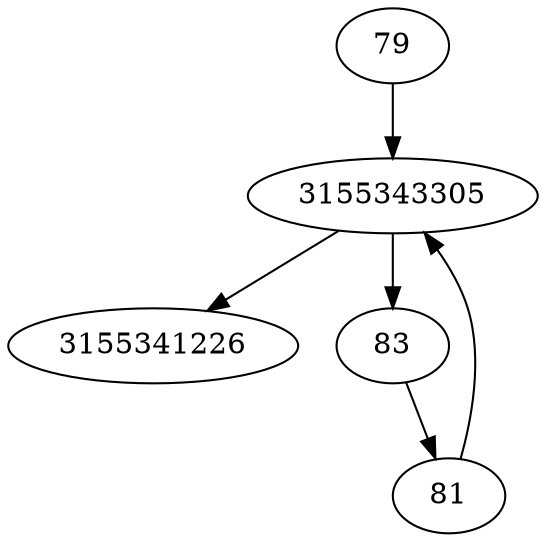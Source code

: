 strict digraph  {
3155343305;
3155341226;
79;
81;
83;
3155343305 -> 83;
3155343305 -> 3155341226;
79 -> 3155343305;
81 -> 3155343305;
83 -> 81;
}
